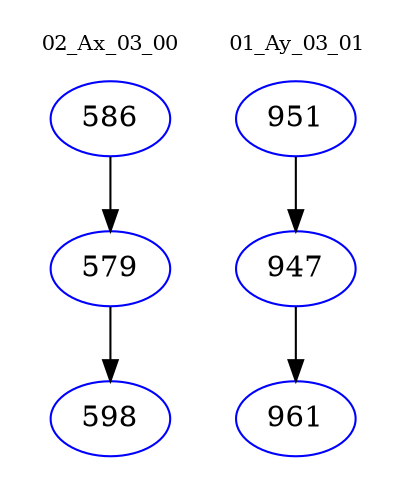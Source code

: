 digraph{
subgraph cluster_0 {
color = white
label = "02_Ax_03_00";
fontsize=10;
T0_586 [label="586", color="blue"]
T0_586 -> T0_579 [color="black"]
T0_579 [label="579", color="blue"]
T0_579 -> T0_598 [color="black"]
T0_598 [label="598", color="blue"]
}
subgraph cluster_1 {
color = white
label = "01_Ay_03_01";
fontsize=10;
T1_951 [label="951", color="blue"]
T1_951 -> T1_947 [color="black"]
T1_947 [label="947", color="blue"]
T1_947 -> T1_961 [color="black"]
T1_961 [label="961", color="blue"]
}
}
